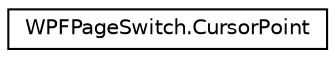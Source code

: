 digraph "Graphe hiérarchique des classes"
{
  edge [fontname="Helvetica",fontsize="10",labelfontname="Helvetica",labelfontsize="10"];
  node [fontname="Helvetica",fontsize="10",shape=record];
  rankdir="LR";
  Node1 [label="WPFPageSwitch.CursorPoint",height=0.2,width=0.4,color="black", fillcolor="white", style="filled",URL="$d6/dc6/class_w_p_f_page_switch_1_1_cursor_point.html",tooltip="Cursor Point "];
}
